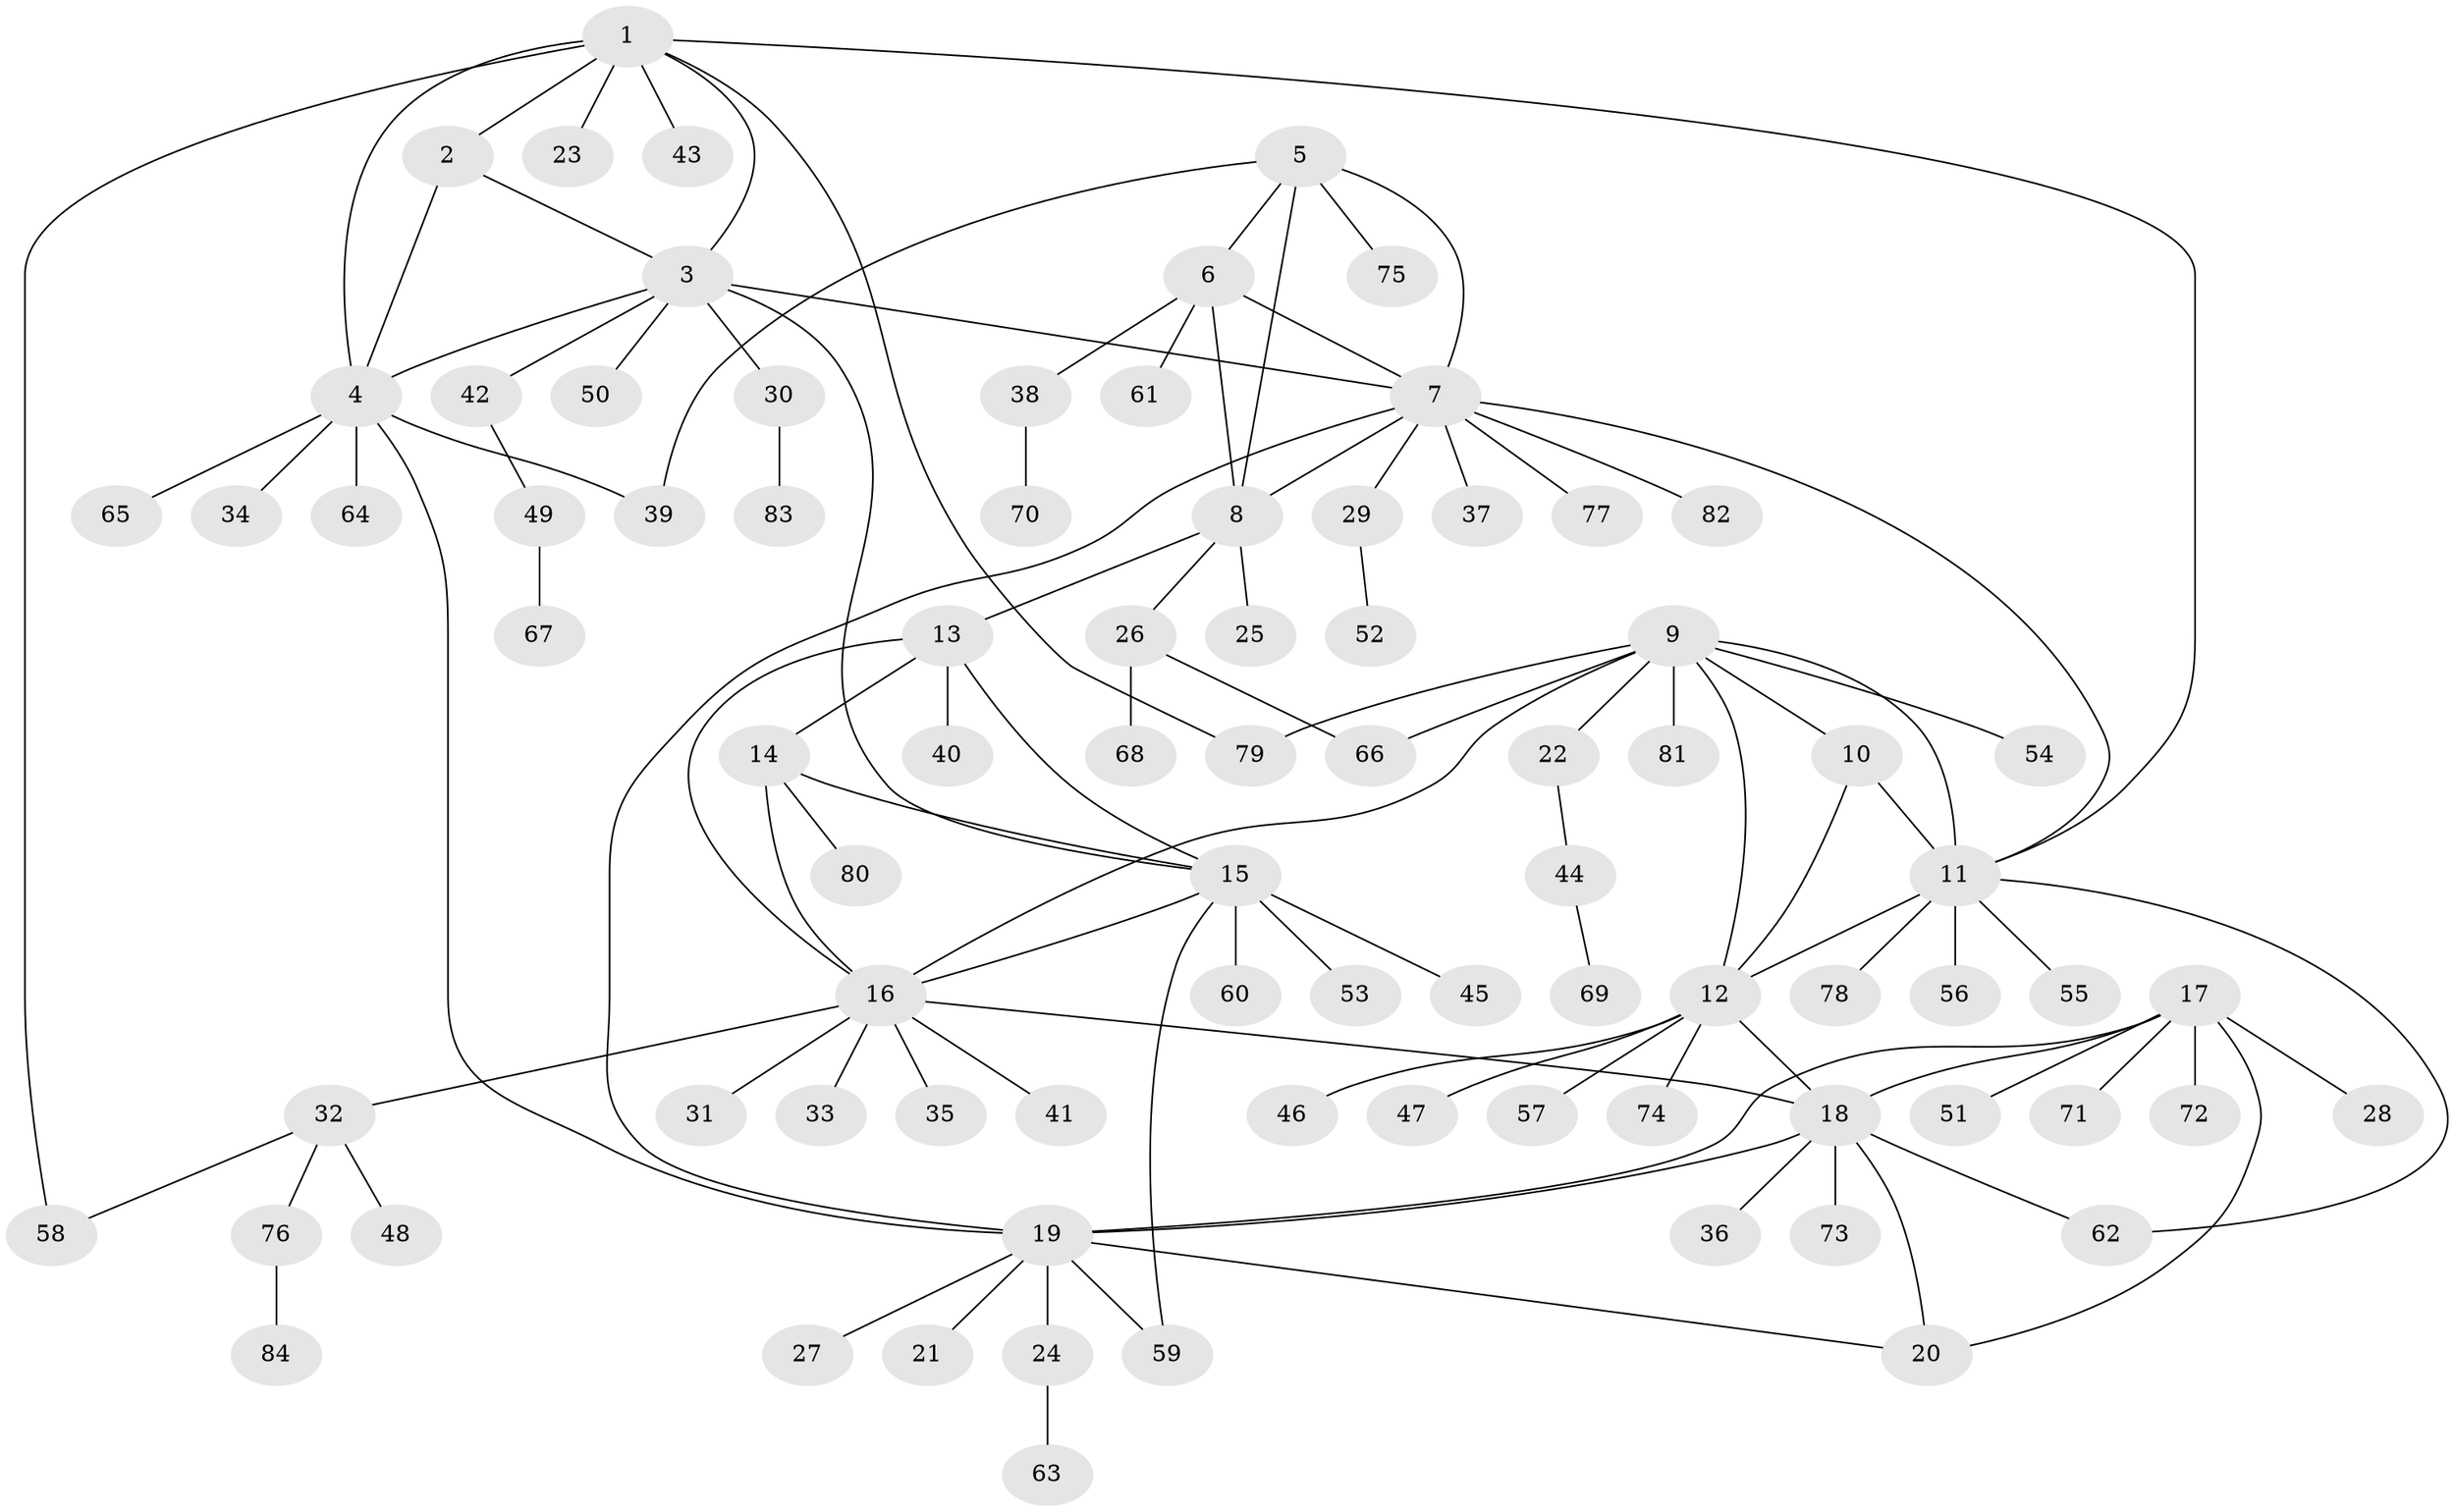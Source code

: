 // Generated by graph-tools (version 1.1) at 2025/11/02/27/25 16:11:36]
// undirected, 84 vertices, 110 edges
graph export_dot {
graph [start="1"]
  node [color=gray90,style=filled];
  1;
  2;
  3;
  4;
  5;
  6;
  7;
  8;
  9;
  10;
  11;
  12;
  13;
  14;
  15;
  16;
  17;
  18;
  19;
  20;
  21;
  22;
  23;
  24;
  25;
  26;
  27;
  28;
  29;
  30;
  31;
  32;
  33;
  34;
  35;
  36;
  37;
  38;
  39;
  40;
  41;
  42;
  43;
  44;
  45;
  46;
  47;
  48;
  49;
  50;
  51;
  52;
  53;
  54;
  55;
  56;
  57;
  58;
  59;
  60;
  61;
  62;
  63;
  64;
  65;
  66;
  67;
  68;
  69;
  70;
  71;
  72;
  73;
  74;
  75;
  76;
  77;
  78;
  79;
  80;
  81;
  82;
  83;
  84;
  1 -- 2;
  1 -- 3;
  1 -- 4;
  1 -- 11;
  1 -- 23;
  1 -- 43;
  1 -- 58;
  1 -- 79;
  2 -- 3;
  2 -- 4;
  3 -- 4;
  3 -- 7;
  3 -- 15;
  3 -- 30;
  3 -- 42;
  3 -- 50;
  4 -- 19;
  4 -- 34;
  4 -- 39;
  4 -- 64;
  4 -- 65;
  5 -- 6;
  5 -- 7;
  5 -- 8;
  5 -- 39;
  5 -- 75;
  6 -- 7;
  6 -- 8;
  6 -- 38;
  6 -- 61;
  7 -- 8;
  7 -- 11;
  7 -- 19;
  7 -- 29;
  7 -- 37;
  7 -- 77;
  7 -- 82;
  8 -- 13;
  8 -- 25;
  8 -- 26;
  9 -- 10;
  9 -- 11;
  9 -- 12;
  9 -- 16;
  9 -- 22;
  9 -- 54;
  9 -- 66;
  9 -- 79;
  9 -- 81;
  10 -- 11;
  10 -- 12;
  11 -- 12;
  11 -- 55;
  11 -- 56;
  11 -- 62;
  11 -- 78;
  12 -- 18;
  12 -- 46;
  12 -- 47;
  12 -- 57;
  12 -- 74;
  13 -- 14;
  13 -- 15;
  13 -- 16;
  13 -- 40;
  14 -- 15;
  14 -- 16;
  14 -- 80;
  15 -- 16;
  15 -- 45;
  15 -- 53;
  15 -- 59;
  15 -- 60;
  16 -- 18;
  16 -- 31;
  16 -- 32;
  16 -- 33;
  16 -- 35;
  16 -- 41;
  17 -- 18;
  17 -- 19;
  17 -- 20;
  17 -- 28;
  17 -- 51;
  17 -- 71;
  17 -- 72;
  18 -- 19;
  18 -- 20;
  18 -- 36;
  18 -- 62;
  18 -- 73;
  19 -- 20;
  19 -- 21;
  19 -- 24;
  19 -- 27;
  19 -- 59;
  22 -- 44;
  24 -- 63;
  26 -- 66;
  26 -- 68;
  29 -- 52;
  30 -- 83;
  32 -- 48;
  32 -- 58;
  32 -- 76;
  38 -- 70;
  42 -- 49;
  44 -- 69;
  49 -- 67;
  76 -- 84;
}
